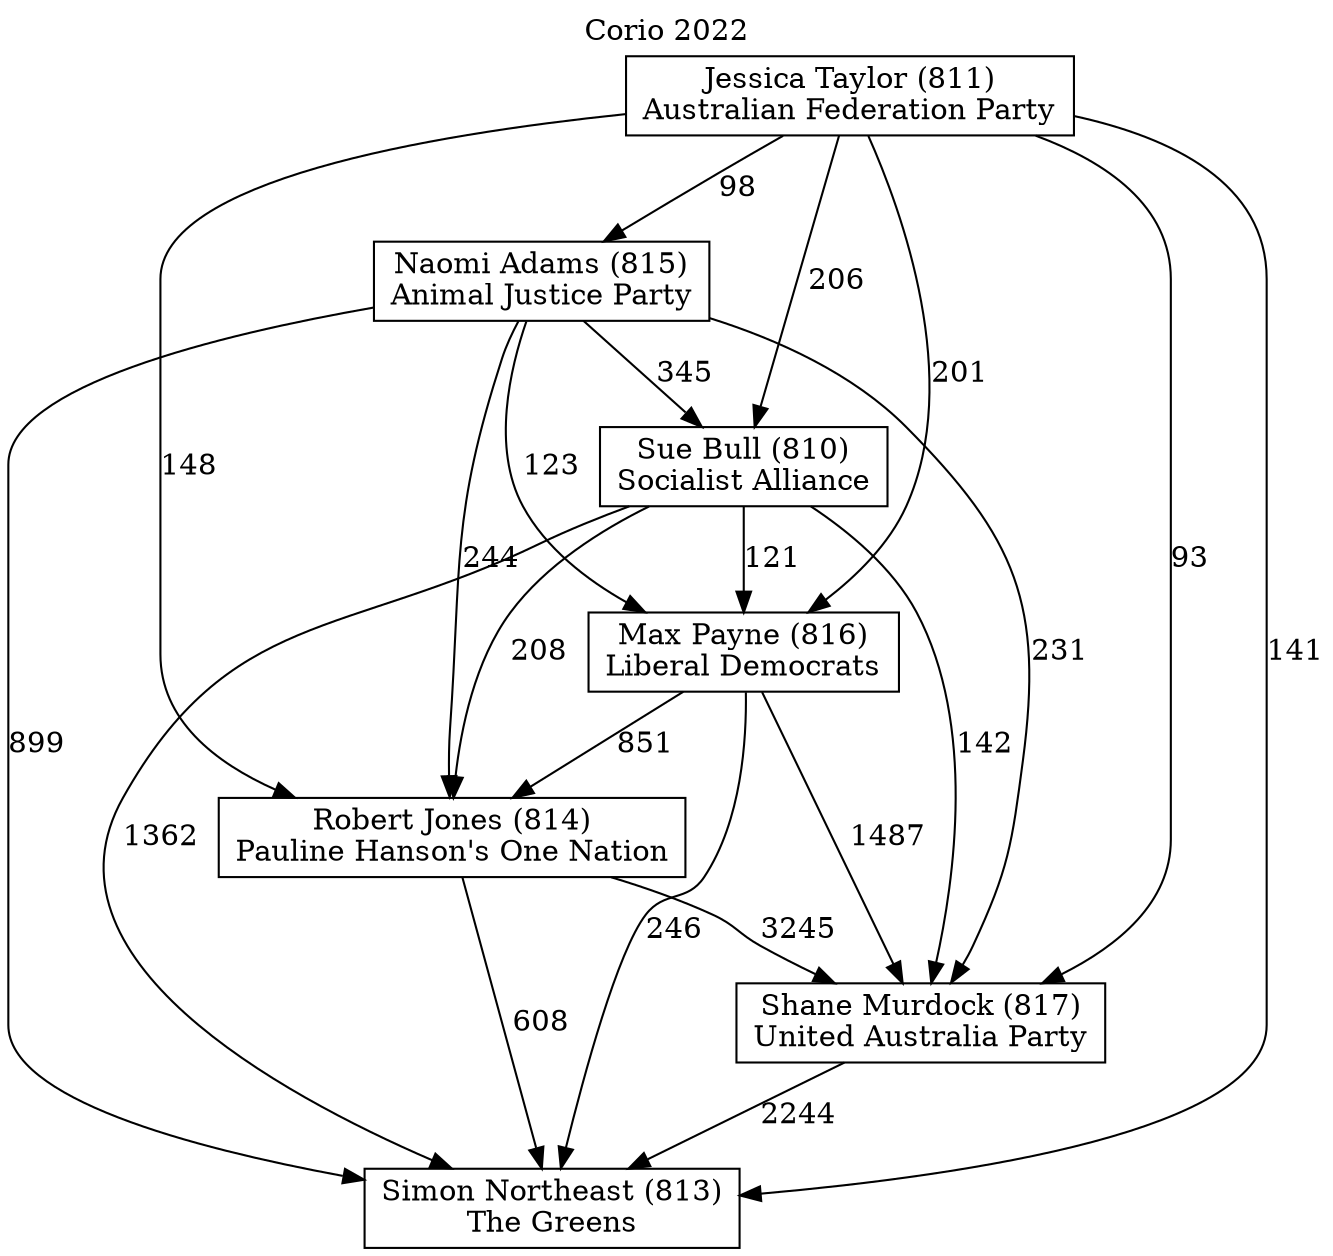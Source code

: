 // House preference flow
digraph "Simon Northeast (813)_Corio_2022" {
	graph [label="Corio 2022" labelloc=t mclimit=10]
	node [shape=box]
	"Naomi Adams (815)" [label="Naomi Adams (815)
Animal Justice Party"]
	"Robert Jones (814)" [label="Robert Jones (814)
Pauline Hanson's One Nation"]
	"Shane Murdock (817)" [label="Shane Murdock (817)
United Australia Party"]
	"Simon Northeast (813)" [label="Simon Northeast (813)
The Greens"]
	"Sue Bull (810)" [label="Sue Bull (810)
Socialist Alliance"]
	"Max Payne (816)" [label="Max Payne (816)
Liberal Democrats"]
	"Jessica Taylor (811)" [label="Jessica Taylor (811)
Australian Federation Party"]
	"Sue Bull (810)" -> "Max Payne (816)" [label=121]
	"Robert Jones (814)" -> "Shane Murdock (817)" [label=3245]
	"Naomi Adams (815)" -> "Sue Bull (810)" [label=345]
	"Naomi Adams (815)" -> "Robert Jones (814)" [label=244]
	"Naomi Adams (815)" -> "Simon Northeast (813)" [label=899]
	"Sue Bull (810)" -> "Simon Northeast (813)" [label=1362]
	"Jessica Taylor (811)" -> "Sue Bull (810)" [label=206]
	"Max Payne (816)" -> "Robert Jones (814)" [label=851]
	"Max Payne (816)" -> "Shane Murdock (817)" [label=1487]
	"Sue Bull (810)" -> "Robert Jones (814)" [label=208]
	"Jessica Taylor (811)" -> "Naomi Adams (815)" [label=98]
	"Shane Murdock (817)" -> "Simon Northeast (813)" [label=2244]
	"Jessica Taylor (811)" -> "Simon Northeast (813)" [label=141]
	"Jessica Taylor (811)" -> "Max Payne (816)" [label=201]
	"Naomi Adams (815)" -> "Max Payne (816)" [label=123]
	"Naomi Adams (815)" -> "Shane Murdock (817)" [label=231]
	"Jessica Taylor (811)" -> "Robert Jones (814)" [label=148]
	"Robert Jones (814)" -> "Simon Northeast (813)" [label=608]
	"Max Payne (816)" -> "Simon Northeast (813)" [label=246]
	"Jessica Taylor (811)" -> "Shane Murdock (817)" [label=93]
	"Sue Bull (810)" -> "Shane Murdock (817)" [label=142]
}
